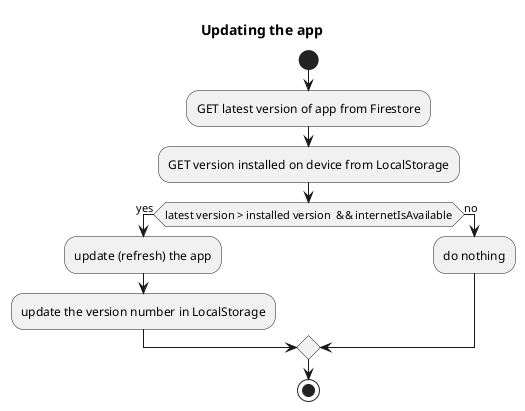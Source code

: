 @startuml updating the app
title Updating the app
start
:GET latest version of app from Firestore;
:GET version installed on device from LocalStorage;
if (latest version > installed version  && internetIsAvailable) then (yes)
  :update (refresh) the app;
  :update the version number in LocalStorage;
else (no)
  :do nothing;
endif
stop
@enduml